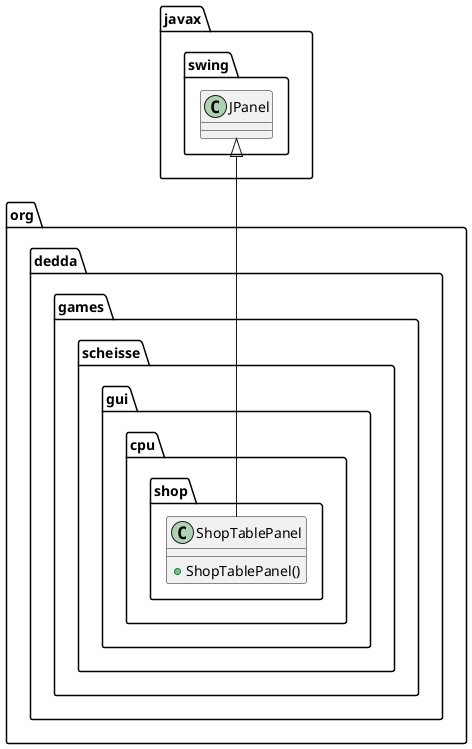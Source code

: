 @startuml
class javax.swing.JPanel

class org.dedda.games.scheisse.gui.cpu.shop.ShopTablePanel{
    + ShopTablePanel()
}

javax.swing.JPanel <|-- org.dedda.games.scheisse.gui.cpu.shop.ShopTablePanel
@enduml
